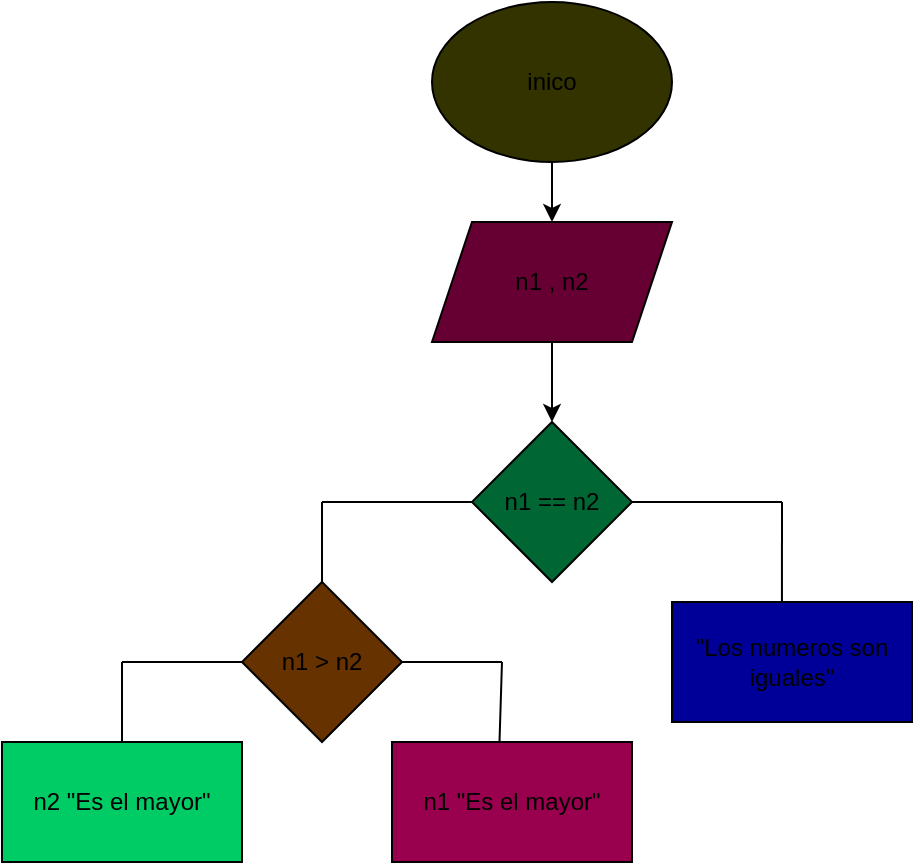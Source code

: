 <mxfile>
    <diagram id="pESgq7AVDxpKe4yM8gNz" name="Page-1">
        <mxGraphModel dx="986" dy="576" grid="1" gridSize="10" guides="1" tooltips="1" connect="1" arrows="1" fold="1" page="1" pageScale="1" pageWidth="850" pageHeight="1100" math="0" shadow="0">
            <root>
                <mxCell id="0"/>
                <mxCell id="1" parent="0"/>
                <mxCell id="6" value="" style="edgeStyle=none;html=1;" edge="1" parent="1" source="2" target="5">
                    <mxGeometry relative="1" as="geometry"/>
                </mxCell>
                <mxCell id="2" value="inico" style="ellipse;whiteSpace=wrap;html=1;fillColor=#333300;" vertex="1" parent="1">
                    <mxGeometry x="365" y="20" width="120" height="80" as="geometry"/>
                </mxCell>
                <mxCell id="8" value="" style="edgeStyle=none;html=1;" edge="1" parent="1" source="5" target="7">
                    <mxGeometry relative="1" as="geometry"/>
                </mxCell>
                <mxCell id="5" value="n1 , n2" style="shape=parallelogram;perimeter=parallelogramPerimeter;whiteSpace=wrap;html=1;fixedSize=1;fillColor=#660033;" vertex="1" parent="1">
                    <mxGeometry x="365" y="130" width="120" height="60" as="geometry"/>
                </mxCell>
                <mxCell id="7" value="n1 == n2" style="rhombus;whiteSpace=wrap;html=1;fillColor=#006633;" vertex="1" parent="1">
                    <mxGeometry x="385" y="230" width="80" height="80" as="geometry"/>
                </mxCell>
                <mxCell id="9" value="" style="endArrow=none;html=1;exitX=1;exitY=0.5;exitDx=0;exitDy=0;" edge="1" parent="1" source="7">
                    <mxGeometry width="50" height="50" relative="1" as="geometry">
                        <mxPoint x="490" y="330" as="sourcePoint"/>
                        <mxPoint x="540" y="270" as="targetPoint"/>
                    </mxGeometry>
                </mxCell>
                <mxCell id="10" value="" style="endArrow=none;html=1;exitX=0.458;exitY=0.167;exitDx=0;exitDy=0;exitPerimeter=0;" edge="1" parent="1" source="11">
                    <mxGeometry width="50" height="50" relative="1" as="geometry">
                        <mxPoint x="540" y="340" as="sourcePoint"/>
                        <mxPoint x="540" y="270" as="targetPoint"/>
                        <Array as="points"/>
                    </mxGeometry>
                </mxCell>
                <mxCell id="11" value="&quot;Los numeros son iguales&quot;" style="rounded=0;whiteSpace=wrap;html=1;fillColor=#000099;" vertex="1" parent="1">
                    <mxGeometry x="485" y="320" width="120" height="60" as="geometry"/>
                </mxCell>
                <mxCell id="13" value="n1 &amp;gt; n2" style="rhombus;whiteSpace=wrap;html=1;fillColor=#663300;" vertex="1" parent="1">
                    <mxGeometry x="270" y="310" width="80" height="80" as="geometry"/>
                </mxCell>
                <mxCell id="14" value="" style="endArrow=none;html=1;entryX=0;entryY=0.5;entryDx=0;entryDy=0;" edge="1" parent="1" target="7">
                    <mxGeometry width="50" height="50" relative="1" as="geometry">
                        <mxPoint x="310" y="270" as="sourcePoint"/>
                        <mxPoint x="310" y="245" as="targetPoint"/>
                    </mxGeometry>
                </mxCell>
                <mxCell id="15" value="" style="endArrow=none;html=1;exitX=0.5;exitY=0;exitDx=0;exitDy=0;" edge="1" parent="1" source="13">
                    <mxGeometry width="50" height="50" relative="1" as="geometry">
                        <mxPoint x="310" y="310" as="sourcePoint"/>
                        <mxPoint x="310" y="270" as="targetPoint"/>
                    </mxGeometry>
                </mxCell>
                <mxCell id="16" value="" style="endArrow=none;html=1;exitX=1;exitY=0.5;exitDx=0;exitDy=0;" edge="1" parent="1" source="13">
                    <mxGeometry width="50" height="50" relative="1" as="geometry">
                        <mxPoint x="375" y="380" as="sourcePoint"/>
                        <mxPoint x="400" y="350" as="targetPoint"/>
                    </mxGeometry>
                </mxCell>
                <mxCell id="17" value="" style="endArrow=none;html=1;entryX=0;entryY=0.5;entryDx=0;entryDy=0;" edge="1" parent="1" target="13">
                    <mxGeometry width="50" height="50" relative="1" as="geometry">
                        <mxPoint x="210" y="350" as="sourcePoint"/>
                        <mxPoint x="250" y="350" as="targetPoint"/>
                    </mxGeometry>
                </mxCell>
                <mxCell id="18" value="" style="endArrow=none;html=1;exitX=0.448;exitY=-0.007;exitDx=0;exitDy=0;exitPerimeter=0;" edge="1" parent="1" source="20">
                    <mxGeometry width="50" height="50" relative="1" as="geometry">
                        <mxPoint x="400" y="400" as="sourcePoint"/>
                        <mxPoint x="400" y="350" as="targetPoint"/>
                    </mxGeometry>
                </mxCell>
                <mxCell id="19" value="" style="endArrow=none;html=1;exitX=0.5;exitY=0;exitDx=0;exitDy=0;" edge="1" parent="1" source="21">
                    <mxGeometry width="50" height="50" relative="1" as="geometry">
                        <mxPoint x="210" y="400" as="sourcePoint"/>
                        <mxPoint x="210" y="350" as="targetPoint"/>
                        <Array as="points"/>
                    </mxGeometry>
                </mxCell>
                <mxCell id="20" value="n1 &quot;Es el mayor&quot;" style="rounded=0;whiteSpace=wrap;html=1;fillColor=#99004D;" vertex="1" parent="1">
                    <mxGeometry x="345" y="390" width="120" height="60" as="geometry"/>
                </mxCell>
                <mxCell id="21" value="n2 &quot;Es el mayor&quot;" style="rounded=0;whiteSpace=wrap;html=1;fillColor=#00CC66;" vertex="1" parent="1">
                    <mxGeometry x="150" y="390" width="120" height="60" as="geometry"/>
                </mxCell>
            </root>
        </mxGraphModel>
    </diagram>
</mxfile>